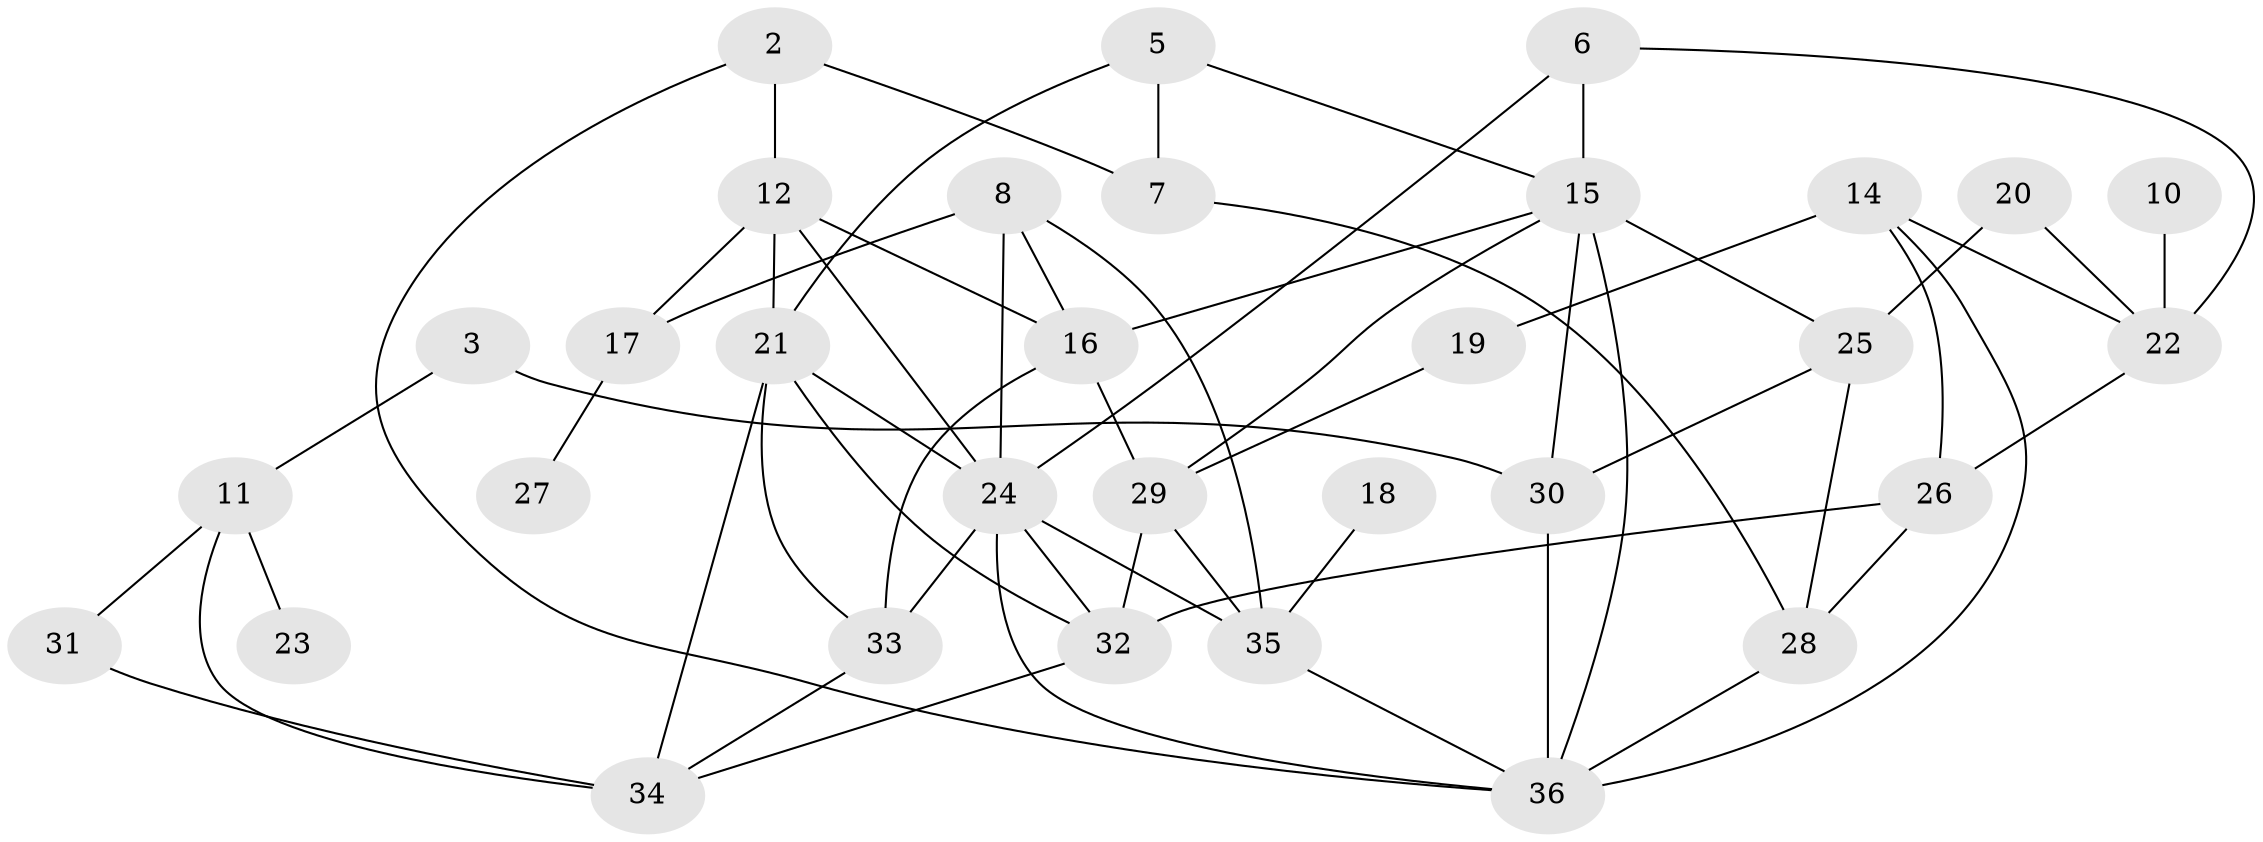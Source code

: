 // original degree distribution, {3: 0.25555555555555554, 2: 0.2, 5: 0.05555555555555555, 4: 0.2222222222222222, 0: 0.044444444444444446, 1: 0.18888888888888888, 6: 0.022222222222222223, 7: 0.011111111111111112}
// Generated by graph-tools (version 1.1) at 2025/35/03/04/25 23:35:44]
// undirected, 32 vertices, 61 edges
graph export_dot {
  node [color=gray90,style=filled];
  2;
  3;
  5;
  6;
  7;
  8;
  10;
  11;
  12;
  14;
  15;
  16;
  17;
  18;
  19;
  20;
  21;
  22;
  23;
  24;
  25;
  26;
  27;
  28;
  29;
  30;
  31;
  32;
  33;
  34;
  35;
  36;
  2 -- 7 [weight=1.0];
  2 -- 12 [weight=1.0];
  2 -- 36 [weight=1.0];
  3 -- 11 [weight=1.0];
  3 -- 30 [weight=1.0];
  5 -- 7 [weight=1.0];
  5 -- 15 [weight=1.0];
  5 -- 21 [weight=1.0];
  6 -- 15 [weight=2.0];
  6 -- 22 [weight=1.0];
  6 -- 24 [weight=1.0];
  7 -- 28 [weight=1.0];
  8 -- 16 [weight=1.0];
  8 -- 17 [weight=1.0];
  8 -- 24 [weight=2.0];
  8 -- 35 [weight=1.0];
  10 -- 22 [weight=1.0];
  11 -- 23 [weight=1.0];
  11 -- 31 [weight=1.0];
  11 -- 34 [weight=1.0];
  12 -- 16 [weight=2.0];
  12 -- 17 [weight=1.0];
  12 -- 21 [weight=1.0];
  12 -- 24 [weight=1.0];
  14 -- 19 [weight=1.0];
  14 -- 22 [weight=1.0];
  14 -- 26 [weight=1.0];
  14 -- 36 [weight=1.0];
  15 -- 16 [weight=1.0];
  15 -- 25 [weight=2.0];
  15 -- 29 [weight=1.0];
  15 -- 30 [weight=1.0];
  15 -- 36 [weight=1.0];
  16 -- 29 [weight=1.0];
  16 -- 33 [weight=1.0];
  17 -- 27 [weight=1.0];
  18 -- 35 [weight=1.0];
  19 -- 29 [weight=1.0];
  20 -- 22 [weight=1.0];
  20 -- 25 [weight=1.0];
  21 -- 24 [weight=1.0];
  21 -- 32 [weight=1.0];
  21 -- 33 [weight=1.0];
  21 -- 34 [weight=3.0];
  22 -- 26 [weight=1.0];
  24 -- 32 [weight=1.0];
  24 -- 33 [weight=2.0];
  24 -- 35 [weight=2.0];
  24 -- 36 [weight=1.0];
  25 -- 28 [weight=1.0];
  25 -- 30 [weight=1.0];
  26 -- 28 [weight=1.0];
  26 -- 32 [weight=1.0];
  28 -- 36 [weight=1.0];
  29 -- 32 [weight=1.0];
  29 -- 35 [weight=1.0];
  30 -- 36 [weight=1.0];
  31 -- 34 [weight=1.0];
  32 -- 34 [weight=1.0];
  33 -- 34 [weight=1.0];
  35 -- 36 [weight=1.0];
}
